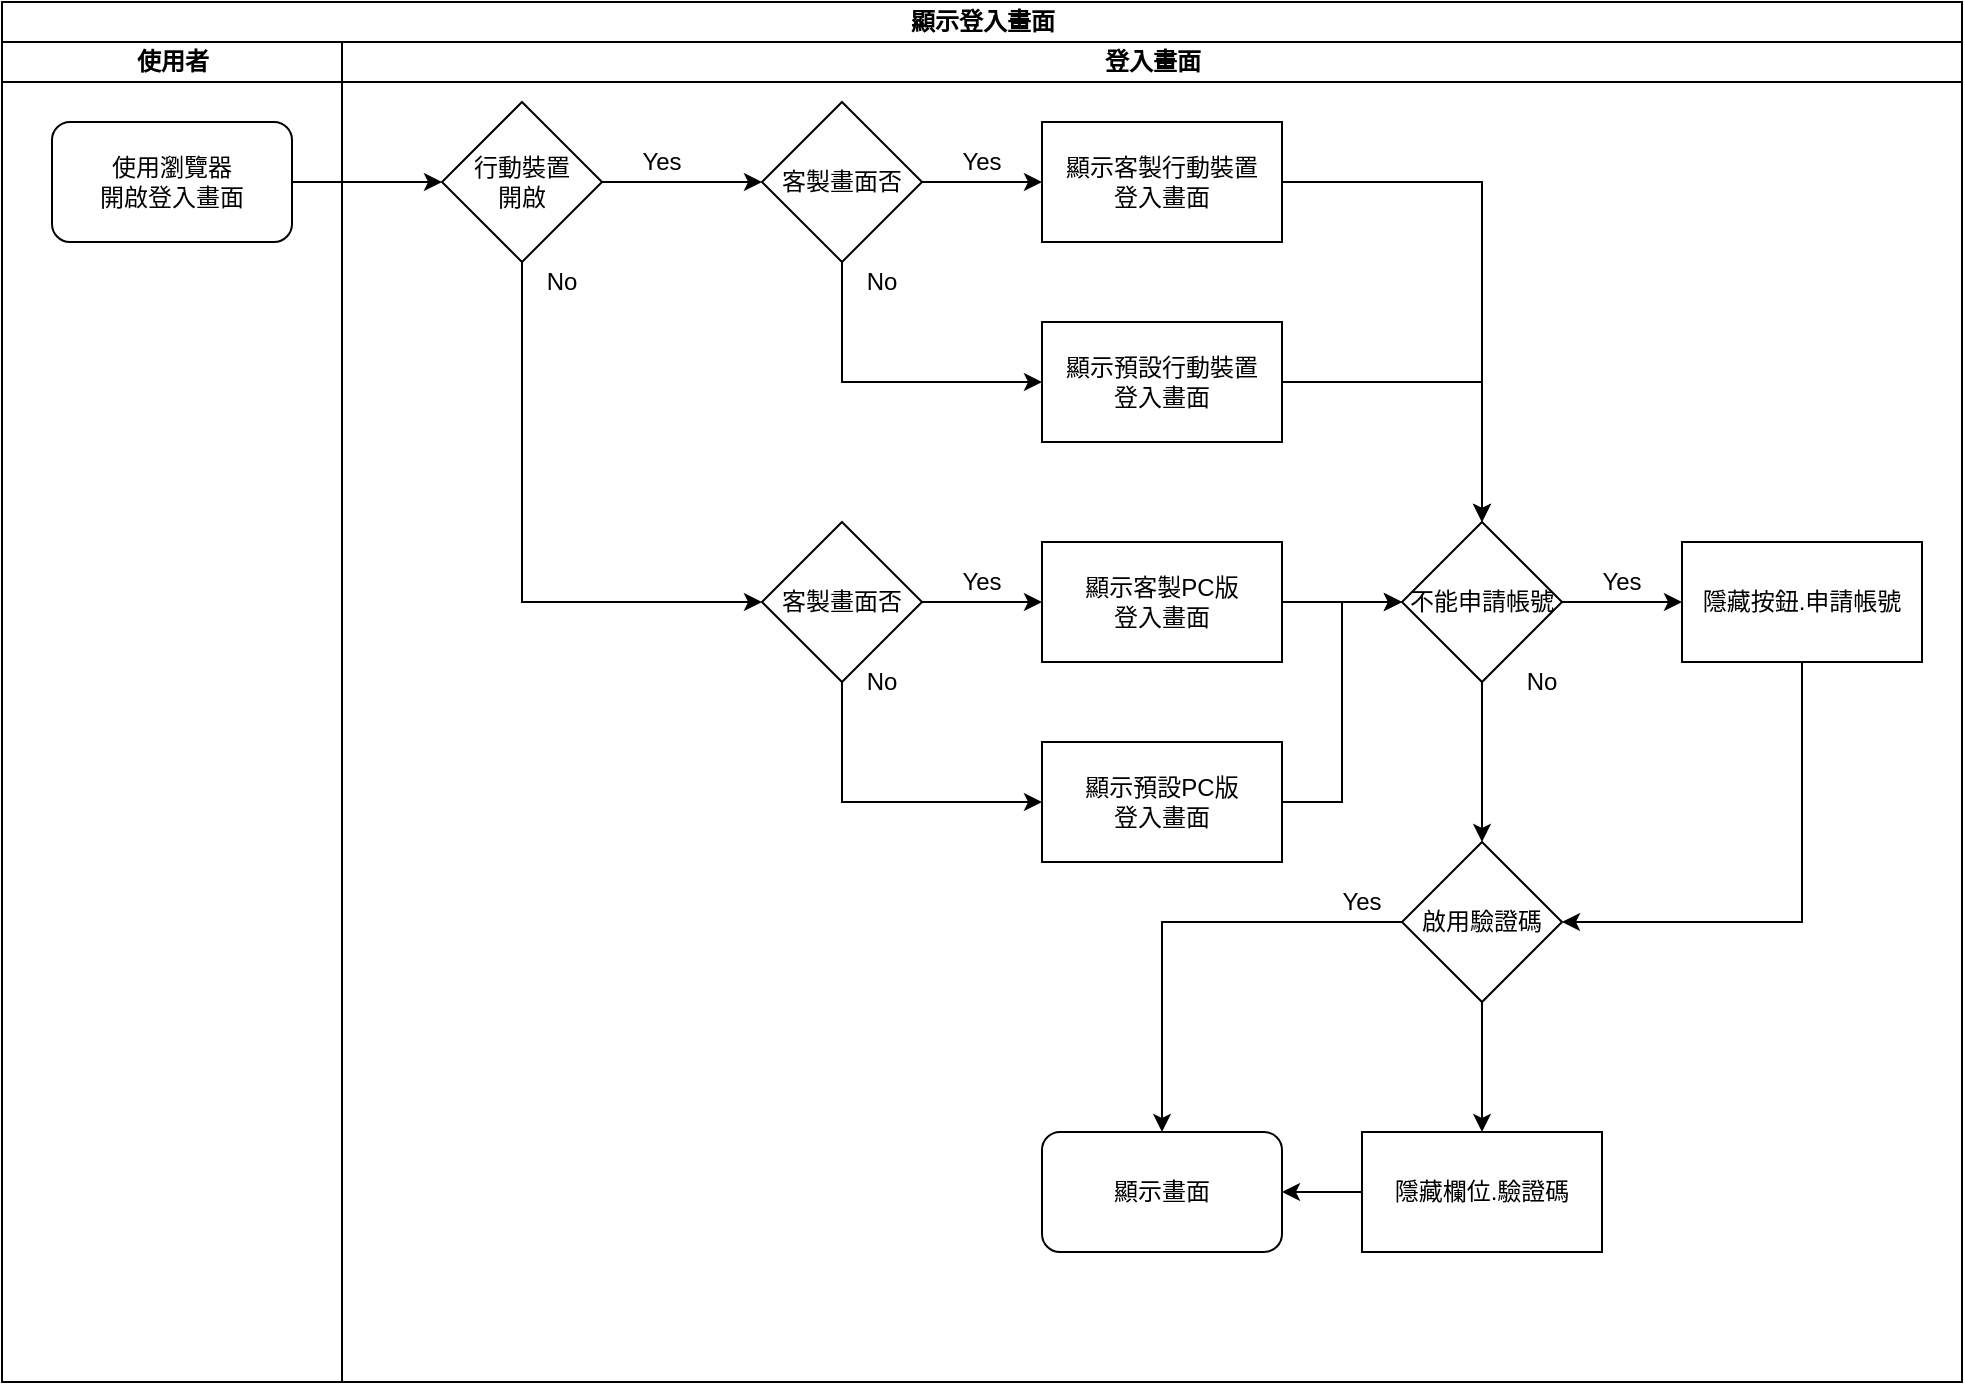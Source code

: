 <mxfile version="13.6.2" type="device"><diagram id="zwLep-FatDBbgMGYmht-" name="開啟畫面"><mxGraphModel dx="1422" dy="822" grid="1" gridSize="10" guides="1" tooltips="1" connect="1" arrows="1" fold="1" page="1" pageScale="1" pageWidth="827" pageHeight="1169" math="0" shadow="0"><root><mxCell id="0"/><mxCell id="1" parent="0"/><mxCell id="wjhfjzgqiIl5eUpKOuJY-1" value="顯示登入畫面" style="swimlane;html=1;childLayout=stackLayout;resizeParent=1;resizeParentMax=0;startSize=20;" parent="1" vertex="1"><mxGeometry x="230" y="20" width="980" height="690" as="geometry"/></mxCell><mxCell id="wjhfjzgqiIl5eUpKOuJY-2" value="使用者" style="swimlane;html=1;startSize=20;" parent="wjhfjzgqiIl5eUpKOuJY-1" vertex="1"><mxGeometry y="20" width="170" height="670" as="geometry"/></mxCell><mxCell id="wjhfjzgqiIl5eUpKOuJY-5" value="使用瀏覽器&lt;br&gt;開啟登入畫面" style="rounded=1;whiteSpace=wrap;html=1;" parent="wjhfjzgqiIl5eUpKOuJY-2" vertex="1"><mxGeometry x="25" y="40" width="120" height="60" as="geometry"/></mxCell><mxCell id="wjhfjzgqiIl5eUpKOuJY-8" style="edgeStyle=orthogonalEdgeStyle;rounded=0;orthogonalLoop=1;jettySize=auto;html=1;" parent="wjhfjzgqiIl5eUpKOuJY-1" source="wjhfjzgqiIl5eUpKOuJY-5" target="wjhfjzgqiIl5eUpKOuJY-7" edge="1"><mxGeometry relative="1" as="geometry"/></mxCell><mxCell id="wjhfjzgqiIl5eUpKOuJY-3" value="登入畫面" style="swimlane;html=1;startSize=20;" parent="wjhfjzgqiIl5eUpKOuJY-1" vertex="1"><mxGeometry x="170" y="20" width="810" height="670" as="geometry"/></mxCell><mxCell id="wjhfjzgqiIl5eUpKOuJY-16" style="edgeStyle=orthogonalEdgeStyle;rounded=0;orthogonalLoop=1;jettySize=auto;html=1;entryX=0;entryY=0.5;entryDx=0;entryDy=0;exitX=0.5;exitY=1;exitDx=0;exitDy=0;" parent="wjhfjzgqiIl5eUpKOuJY-3" source="wjhfjzgqiIl5eUpKOuJY-7" target="wjhfjzgqiIl5eUpKOuJY-15" edge="1"><mxGeometry relative="1" as="geometry"/></mxCell><mxCell id="wjhfjzgqiIl5eUpKOuJY-7" value="行動裝置&lt;br&gt;開啟" style="rhombus;whiteSpace=wrap;html=1;" parent="wjhfjzgqiIl5eUpKOuJY-3" vertex="1"><mxGeometry x="50" y="30" width="80" height="80" as="geometry"/></mxCell><mxCell id="wjhfjzgqiIl5eUpKOuJY-43" value="No" style="text;html=1;strokeColor=none;fillColor=none;align=center;verticalAlign=middle;whiteSpace=wrap;rounded=0;" parent="wjhfjzgqiIl5eUpKOuJY-3" vertex="1"><mxGeometry x="90" y="110" width="40" height="20" as="geometry"/></mxCell><mxCell id="wjhfjzgqiIl5eUpKOuJY-32" value="Yes" style="text;html=1;strokeColor=none;fillColor=none;align=center;verticalAlign=middle;whiteSpace=wrap;rounded=0;" parent="wjhfjzgqiIl5eUpKOuJY-3" vertex="1"><mxGeometry x="140" y="50" width="40" height="20" as="geometry"/></mxCell><mxCell id="wjhfjzgqiIl5eUpKOuJY-39" style="edgeStyle=orthogonalEdgeStyle;rounded=0;orthogonalLoop=1;jettySize=auto;html=1;exitX=0.5;exitY=1;exitDx=0;exitDy=0;entryX=0;entryY=0.5;entryDx=0;entryDy=0;" parent="wjhfjzgqiIl5eUpKOuJY-3" source="wjhfjzgqiIl5eUpKOuJY-15" target="wjhfjzgqiIl5eUpKOuJY-38" edge="1"><mxGeometry relative="1" as="geometry"/></mxCell><mxCell id="wjhfjzgqiIl5eUpKOuJY-15" value="&lt;span&gt;客製畫面否&lt;/span&gt;" style="rhombus;whiteSpace=wrap;html=1;" parent="wjhfjzgqiIl5eUpKOuJY-3" vertex="1"><mxGeometry x="210" y="240" width="80" height="80" as="geometry"/></mxCell><mxCell id="wjhfjzgqiIl5eUpKOuJY-18" value="" style="edgeStyle=orthogonalEdgeStyle;rounded=0;orthogonalLoop=1;jettySize=auto;html=1;" parent="wjhfjzgqiIl5eUpKOuJY-3" source="wjhfjzgqiIl5eUpKOuJY-15" target="wjhfjzgqiIl5eUpKOuJY-17" edge="1"><mxGeometry relative="1" as="geometry"/></mxCell><mxCell id="wjhfjzgqiIl5eUpKOuJY-22" value="" style="edgeStyle=orthogonalEdgeStyle;rounded=0;orthogonalLoop=1;jettySize=auto;html=1;" parent="wjhfjzgqiIl5eUpKOuJY-3" source="wjhfjzgqiIl5eUpKOuJY-17" target="wjhfjzgqiIl5eUpKOuJY-21" edge="1"><mxGeometry relative="1" as="geometry"/></mxCell><mxCell id="wjhfjzgqiIl5eUpKOuJY-29" value="" style="edgeStyle=orthogonalEdgeStyle;rounded=0;orthogonalLoop=1;jettySize=auto;html=1;" parent="wjhfjzgqiIl5eUpKOuJY-3" source="wjhfjzgqiIl5eUpKOuJY-21" target="wjhfjzgqiIl5eUpKOuJY-28" edge="1"><mxGeometry relative="1" as="geometry"/></mxCell><mxCell id="wjhfjzgqiIl5eUpKOuJY-40" style="edgeStyle=orthogonalEdgeStyle;rounded=0;orthogonalLoop=1;jettySize=auto;html=1;entryX=0;entryY=0.5;entryDx=0;entryDy=0;" parent="wjhfjzgqiIl5eUpKOuJY-3" source="wjhfjzgqiIl5eUpKOuJY-38" target="wjhfjzgqiIl5eUpKOuJY-21" edge="1"><mxGeometry relative="1" as="geometry"/></mxCell><mxCell id="wjhfjzgqiIl5eUpKOuJY-45" value="No" style="text;html=1;strokeColor=none;fillColor=none;align=center;verticalAlign=middle;whiteSpace=wrap;rounded=0;" parent="wjhfjzgqiIl5eUpKOuJY-3" vertex="1"><mxGeometry x="250" y="110" width="40" height="20" as="geometry"/></mxCell><mxCell id="wjhfjzgqiIl5eUpKOuJY-44" value="No" style="text;html=1;strokeColor=none;fillColor=none;align=center;verticalAlign=middle;whiteSpace=wrap;rounded=0;" parent="wjhfjzgqiIl5eUpKOuJY-3" vertex="1"><mxGeometry x="250" y="310" width="40" height="20" as="geometry"/></mxCell><mxCell id="wjhfjzgqiIl5eUpKOuJY-33" value="Yes" style="text;html=1;strokeColor=none;fillColor=none;align=center;verticalAlign=middle;whiteSpace=wrap;rounded=0;" parent="wjhfjzgqiIl5eUpKOuJY-3" vertex="1"><mxGeometry x="300" y="50" width="40" height="20" as="geometry"/></mxCell><mxCell id="wjhfjzgqiIl5eUpKOuJY-41" value="Yes" style="text;html=1;strokeColor=none;fillColor=none;align=center;verticalAlign=middle;whiteSpace=wrap;rounded=0;" parent="wjhfjzgqiIl5eUpKOuJY-3" vertex="1"><mxGeometry x="300" y="260" width="40" height="20" as="geometry"/></mxCell><mxCell id="wjhfjzgqiIl5eUpKOuJY-38" value="顯示預設PC版&lt;br&gt;登入畫面" style="whiteSpace=wrap;html=1;" parent="wjhfjzgqiIl5eUpKOuJY-3" vertex="1"><mxGeometry x="350" y="350" width="120" height="60" as="geometry"/></mxCell><mxCell id="wjhfjzgqiIl5eUpKOuJY-17" value="&lt;span&gt;顯示客製PC版&lt;/span&gt;&lt;br&gt;&lt;span&gt;登入畫面&lt;/span&gt;" style="whiteSpace=wrap;html=1;" parent="wjhfjzgqiIl5eUpKOuJY-3" vertex="1"><mxGeometry x="350" y="250" width="120" height="60" as="geometry"/></mxCell><mxCell id="wjhfjzgqiIl5eUpKOuJY-37" style="edgeStyle=orthogonalEdgeStyle;rounded=0;orthogonalLoop=1;jettySize=auto;html=1;" parent="wjhfjzgqiIl5eUpKOuJY-3" source="wjhfjzgqiIl5eUpKOuJY-34" target="wjhfjzgqiIl5eUpKOuJY-21" edge="1"><mxGeometry relative="1" as="geometry"/></mxCell><mxCell id="wjhfjzgqiIl5eUpKOuJY-34" value="顯示預設行動裝置&lt;br&gt;登入畫面" style="whiteSpace=wrap;html=1;" parent="wjhfjzgqiIl5eUpKOuJY-3" vertex="1"><mxGeometry x="350" y="140" width="120" height="60" as="geometry"/></mxCell><mxCell id="wjhfjzgqiIl5eUpKOuJY-26" value="顯示畫面" style="rounded=1;whiteSpace=wrap;html=1;" parent="wjhfjzgqiIl5eUpKOuJY-3" vertex="1"><mxGeometry x="350" y="545" width="120" height="60" as="geometry"/></mxCell><mxCell id="8YFwFVffb6nrsQMo6nHe-5" value="Yes" style="text;html=1;strokeColor=none;fillColor=none;align=center;verticalAlign=middle;whiteSpace=wrap;rounded=0;" vertex="1" parent="wjhfjzgqiIl5eUpKOuJY-3"><mxGeometry x="490" y="420" width="40" height="20" as="geometry"/></mxCell><mxCell id="8YFwFVffb6nrsQMo6nHe-8" style="edgeStyle=orthogonalEdgeStyle;rounded=0;orthogonalLoop=1;jettySize=auto;html=1;" edge="1" parent="wjhfjzgqiIl5eUpKOuJY-3" source="8YFwFVffb6nrsQMo6nHe-6" target="wjhfjzgqiIl5eUpKOuJY-26"><mxGeometry relative="1" as="geometry"/></mxCell><mxCell id="8YFwFVffb6nrsQMo6nHe-6" value="隱藏欄位.驗證碼" style="whiteSpace=wrap;html=1;" vertex="1" parent="wjhfjzgqiIl5eUpKOuJY-3"><mxGeometry x="510" y="545" width="120" height="60" as="geometry"/></mxCell><mxCell id="wjhfjzgqiIl5eUpKOuJY-31" value="No" style="text;html=1;strokeColor=none;fillColor=none;align=center;verticalAlign=middle;whiteSpace=wrap;rounded=0;" parent="wjhfjzgqiIl5eUpKOuJY-3" vertex="1"><mxGeometry x="580" y="310" width="40" height="20" as="geometry"/></mxCell><mxCell id="wjhfjzgqiIl5eUpKOuJY-42" value="Yes" style="text;html=1;strokeColor=none;fillColor=none;align=center;verticalAlign=middle;whiteSpace=wrap;rounded=0;" parent="wjhfjzgqiIl5eUpKOuJY-3" vertex="1"><mxGeometry x="620" y="260" width="40" height="20" as="geometry"/></mxCell><mxCell id="wjhfjzgqiIl5eUpKOuJY-28" value="隱藏按鈕.申請帳號" style="whiteSpace=wrap;html=1;" parent="wjhfjzgqiIl5eUpKOuJY-3" vertex="1"><mxGeometry x="670" y="250" width="120" height="60" as="geometry"/></mxCell><mxCell id="wjhfjzgqiIl5eUpKOuJY-21" value="不能申請帳號" style="rhombus;whiteSpace=wrap;html=1;" parent="wjhfjzgqiIl5eUpKOuJY-3" vertex="1"><mxGeometry x="530" y="240" width="80" height="80" as="geometry"/></mxCell><mxCell id="wjhfjzgqiIl5eUpKOuJY-14" value="" style="edgeStyle=orthogonalEdgeStyle;rounded=0;orthogonalLoop=1;jettySize=auto;html=1;" parent="1" source="wjhfjzgqiIl5eUpKOuJY-11" target="wjhfjzgqiIl5eUpKOuJY-13" edge="1"><mxGeometry relative="1" as="geometry"/></mxCell><mxCell id="wjhfjzgqiIl5eUpKOuJY-36" style="edgeStyle=orthogonalEdgeStyle;rounded=0;orthogonalLoop=1;jettySize=auto;html=1;entryX=0;entryY=0.5;entryDx=0;entryDy=0;exitX=0.5;exitY=1;exitDx=0;exitDy=0;" parent="1" source="wjhfjzgqiIl5eUpKOuJY-11" target="wjhfjzgqiIl5eUpKOuJY-34" edge="1"><mxGeometry relative="1" as="geometry"/></mxCell><mxCell id="wjhfjzgqiIl5eUpKOuJY-11" value="客製畫面否" style="rhombus;whiteSpace=wrap;html=1;" parent="1" vertex="1"><mxGeometry x="610" y="70" width="80" height="80" as="geometry"/></mxCell><mxCell id="wjhfjzgqiIl5eUpKOuJY-12" value="" style="edgeStyle=orthogonalEdgeStyle;rounded=0;orthogonalLoop=1;jettySize=auto;html=1;" parent="1" source="wjhfjzgqiIl5eUpKOuJY-7" target="wjhfjzgqiIl5eUpKOuJY-11" edge="1"><mxGeometry relative="1" as="geometry"/></mxCell><mxCell id="wjhfjzgqiIl5eUpKOuJY-23" style="edgeStyle=orthogonalEdgeStyle;rounded=0;orthogonalLoop=1;jettySize=auto;html=1;" parent="1" source="wjhfjzgqiIl5eUpKOuJY-13" target="wjhfjzgqiIl5eUpKOuJY-21" edge="1"><mxGeometry relative="1" as="geometry"/></mxCell><mxCell id="wjhfjzgqiIl5eUpKOuJY-13" value="顯示客製行動裝置&lt;br&gt;登入畫面" style="whiteSpace=wrap;html=1;" parent="1" vertex="1"><mxGeometry x="750" y="80" width="120" height="60" as="geometry"/></mxCell><mxCell id="8YFwFVffb6nrsQMo6nHe-4" style="edgeStyle=orthogonalEdgeStyle;rounded=0;orthogonalLoop=1;jettySize=auto;html=1;" edge="1" parent="1" source="8YFwFVffb6nrsQMo6nHe-1" target="wjhfjzgqiIl5eUpKOuJY-26"><mxGeometry relative="1" as="geometry"/></mxCell><mxCell id="8YFwFVffb6nrsQMo6nHe-7" value="" style="edgeStyle=orthogonalEdgeStyle;rounded=0;orthogonalLoop=1;jettySize=auto;html=1;" edge="1" parent="1" source="8YFwFVffb6nrsQMo6nHe-1" target="8YFwFVffb6nrsQMo6nHe-6"><mxGeometry relative="1" as="geometry"/></mxCell><mxCell id="8YFwFVffb6nrsQMo6nHe-1" value="啟用驗證碼" style="rhombus;whiteSpace=wrap;html=1;" vertex="1" parent="1"><mxGeometry x="930" y="440" width="80" height="80" as="geometry"/></mxCell><mxCell id="8YFwFVffb6nrsQMo6nHe-2" value="" style="edgeStyle=orthogonalEdgeStyle;rounded=0;orthogonalLoop=1;jettySize=auto;html=1;" edge="1" parent="1" source="wjhfjzgqiIl5eUpKOuJY-21" target="8YFwFVffb6nrsQMo6nHe-1"><mxGeometry relative="1" as="geometry"/></mxCell><mxCell id="8YFwFVffb6nrsQMo6nHe-3" style="edgeStyle=orthogonalEdgeStyle;rounded=0;orthogonalLoop=1;jettySize=auto;html=1;entryX=1;entryY=0.5;entryDx=0;entryDy=0;exitX=0.5;exitY=1;exitDx=0;exitDy=0;" edge="1" parent="1" source="wjhfjzgqiIl5eUpKOuJY-28" target="8YFwFVffb6nrsQMo6nHe-1"><mxGeometry relative="1" as="geometry"/></mxCell></root></mxGraphModel></diagram></mxfile>